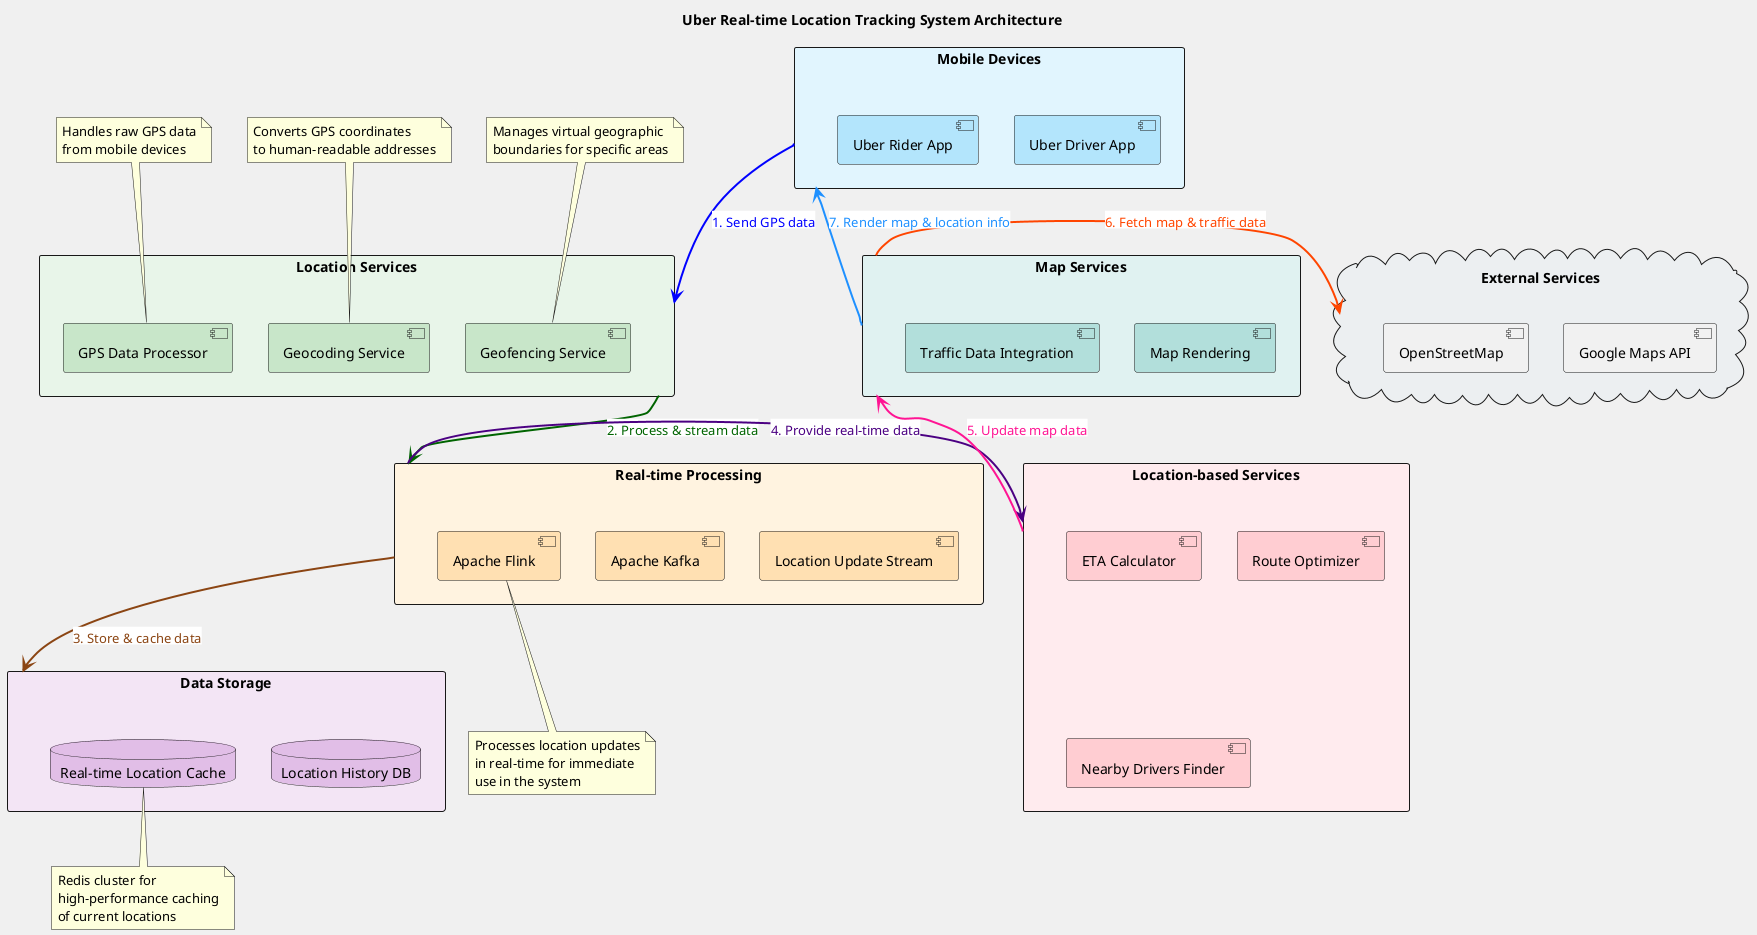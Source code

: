 @startuml Uber Real-time Location Tracking System
!pragma layout dot
allowmixing
skinparam backgroundColor #F0F0F0

title Uber Real-time Location Tracking System Architecture

rectangle "Mobile Devices" as MobileDevices #E1F5FE {
    component "Uber Driver App" as DriverApp #B3E5FC
    component "Uber Rider App" as RiderApp #B3E5FC
}

rectangle "Location Services" as LocationServices #E8F5E9 {
    component "GPS Data Processor" as GPSProcessor #C8E6C9
    component "Geocoding Service" as GeocodingService #C8E6C9
    component "Geofencing Service" as GeofencingService #C8E6C9
}

rectangle "Real-time Processing" as RealTimeProcessing #FFF3E0 {
    component "Location Update Stream" as LocationStream #FFE0B2
    component "Apache Kafka" as Kafka #FFE0B2
    component "Apache Flink" as Flink #FFE0B2
}

rectangle "Data Storage" as DataStorage #F3E5F5 {
    database "Location History DB" as LocationHistoryDB #E1BEE7
    database "Real-time Location Cache" as LocationCache #E1BEE7
}

rectangle "Location-based Services" as LocationBasedServices #FFEBEE {
    component "ETA Calculator" as ETACalculator #FFCDD2
    component "Route Optimizer" as RouteOptimizer #FFCDD2
    component "Nearby Drivers Finder" as NearbyDriversFinder #FFCDD2
}

rectangle "Map Services" as MapServices #E0F2F1 {
    component "Map Rendering" as MapRendering #B2DFDB
    component "Traffic Data Integration" as TrafficData #B2DFDB
}

cloud "External Services" as ExternalServices #ECEFF1 {
    component "Google Maps API" as GoogleMapsAPI
    component "OpenStreetMap" as OpenStreetMap
}

MobileDevices -[#0000FF,thickness=2]down-> LocationServices : <back:#FFFFFF><color:#0000FF>1. Send GPS data</color></back>
LocationServices -[#006400,thickness=2]right-> RealTimeProcessing : <back:#FFFFFF><color:#006400>2. Process & stream data</color></back>
RealTimeProcessing -[#8B4513,thickness=2]down-> DataStorage : <back:#FFFFFF><color:#8B4513>3. Store & cache data</color></back>
RealTimeProcessing -[#4B0082,thickness=2]right-> LocationBasedServices : <back:#FFFFFF><color:#4B0082>4. Provide real-time data</color></back>
LocationBasedServices -[#FF1493,thickness=2]up-> MapServices : <back:#FFFFFF><color:#FF1493>5. Update map data</color></back>
MapServices -[#FF4500,thickness=2]right-> ExternalServices : <back:#FFFFFF><color:#FF4500>6. Fetch map & traffic data</color></back>
MapServices -[#1E90FF,thickness=2]up-> MobileDevices : <back:#FFFFFF><color:#1E90FF>7. Render map & location info</color></back>

note top of GPSProcessor
  Handles raw GPS data
  from mobile devices
end note

note top of GeocodingService
  Converts GPS coordinates
  to human-readable addresses
end note

note top of GeofencingService
  Manages virtual geographic
  boundaries for specific areas
end note

note bottom of LocationCache
  Redis cluster for
  high-performance caching
  of current locations
end note

note bottom of Flink
  Processes location updates
  in real-time for immediate
  use in the system
end note

@enduml
